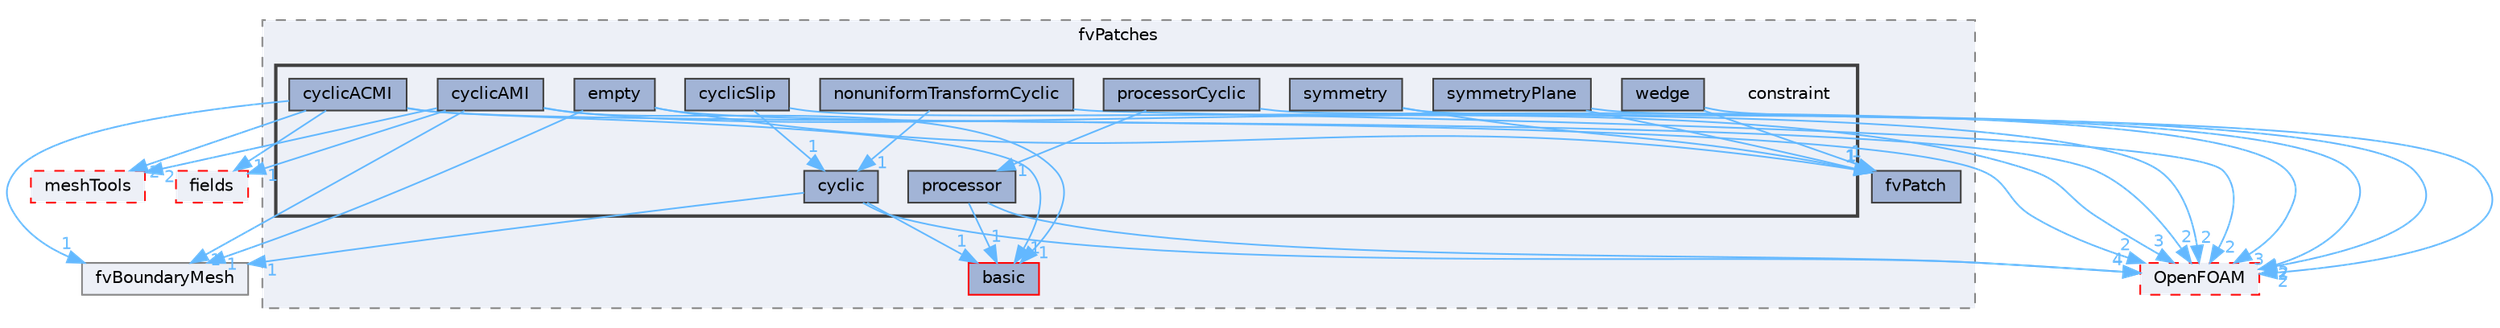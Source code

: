 digraph "src/finiteVolume/fvMesh/fvPatches/constraint"
{
 // LATEX_PDF_SIZE
  bgcolor="transparent";
  edge [fontname=Helvetica,fontsize=10,labelfontname=Helvetica,labelfontsize=10];
  node [fontname=Helvetica,fontsize=10,shape=box,height=0.2,width=0.4];
  compound=true
  subgraph clusterdir_b630ab9569e31ffb9b2cc4747c3085db {
    graph [ bgcolor="#edf0f7", pencolor="grey50", label="fvPatches", fontname=Helvetica,fontsize=10 style="filled,dashed", URL="dir_b630ab9569e31ffb9b2cc4747c3085db.html",tooltip=""]
  dir_dfff1aaafb0557c9fd59e388c1b38ebc [label="basic", fillcolor="#a2b4d6", color="red", style="filled", URL="dir_dfff1aaafb0557c9fd59e388c1b38ebc.html",tooltip=""];
  dir_9aeac362c73ae2f52e334aea3c97600f [label="fvPatch", fillcolor="#a2b4d6", color="grey25", style="filled", URL="dir_9aeac362c73ae2f52e334aea3c97600f.html",tooltip=""];
  subgraph clusterdir_9b55a90ed6410b18bd357d7a8a7e772f {
    graph [ bgcolor="#edf0f7", pencolor="grey25", label="", fontname=Helvetica,fontsize=10 style="filled,bold", URL="dir_9b55a90ed6410b18bd357d7a8a7e772f.html",tooltip=""]
    dir_9b55a90ed6410b18bd357d7a8a7e772f [shape=plaintext, label="constraint"];
  dir_e3681668341888ce697868f3666c6877 [label="cyclic", fillcolor="#a2b4d6", color="grey25", style="filled", URL="dir_e3681668341888ce697868f3666c6877.html",tooltip=""];
  dir_26129b1e3eca3f917821eb24da70d4c2 [label="cyclicACMI", fillcolor="#a2b4d6", color="grey25", style="filled", URL="dir_26129b1e3eca3f917821eb24da70d4c2.html",tooltip=""];
  dir_57ae711fa83cb02e1a4587112b15a7af [label="cyclicAMI", fillcolor="#a2b4d6", color="grey25", style="filled", URL="dir_57ae711fa83cb02e1a4587112b15a7af.html",tooltip=""];
  dir_0b697b4bdbadfb5f2eeec6f1f19c4f98 [label="cyclicSlip", fillcolor="#a2b4d6", color="grey25", style="filled", URL="dir_0b697b4bdbadfb5f2eeec6f1f19c4f98.html",tooltip=""];
  dir_0ad239cfc2d2112a954e7a10e0eca696 [label="empty", fillcolor="#a2b4d6", color="grey25", style="filled", URL="dir_0ad239cfc2d2112a954e7a10e0eca696.html",tooltip=""];
  dir_6de92e144787a303f3b4f1f2f90f6263 [label="nonuniformTransformCyclic", fillcolor="#a2b4d6", color="grey25", style="filled", URL="dir_6de92e144787a303f3b4f1f2f90f6263.html",tooltip=""];
  dir_fd5ae2e627ba43b08000fe6ae2cd2427 [label="processor", fillcolor="#a2b4d6", color="grey25", style="filled", URL="dir_fd5ae2e627ba43b08000fe6ae2cd2427.html",tooltip=""];
  dir_af4255cd0fe5dd598890f0047b8c304f [label="processorCyclic", fillcolor="#a2b4d6", color="grey25", style="filled", URL="dir_af4255cd0fe5dd598890f0047b8c304f.html",tooltip=""];
  dir_42c3a426fc80f57b6983b2591f13a01d [label="symmetry", fillcolor="#a2b4d6", color="grey25", style="filled", URL="dir_42c3a426fc80f57b6983b2591f13a01d.html",tooltip=""];
  dir_db43c65b195e7fd76da08692e6dbadf9 [label="symmetryPlane", fillcolor="#a2b4d6", color="grey25", style="filled", URL="dir_db43c65b195e7fd76da08692e6dbadf9.html",tooltip=""];
  dir_d73e1f534efc0231771275157557e041 [label="wedge", fillcolor="#a2b4d6", color="grey25", style="filled", URL="dir_d73e1f534efc0231771275157557e041.html",tooltip=""];
  }
  }
  dir_c5473ff19b20e6ec4dfe5c310b3778a8 [label="OpenFOAM", fillcolor="#edf0f7", color="red", style="filled,dashed", URL="dir_c5473ff19b20e6ec4dfe5c310b3778a8.html",tooltip=""];
  dir_0eb9bd8db55e645cc7c2ca38de05b9c6 [label="fvBoundaryMesh", fillcolor="#edf0f7", color="grey50", style="filled", URL="dir_0eb9bd8db55e645cc7c2ca38de05b9c6.html",tooltip=""];
  dir_25ab4a83a983f7bb7a38b7f63bb141b7 [label="fields", fillcolor="#edf0f7", color="red", style="filled,dashed", URL="dir_25ab4a83a983f7bb7a38b7f63bb141b7.html",tooltip=""];
  dir_ae30ad0bef50cf391b24c614251bb9fd [label="meshTools", fillcolor="#edf0f7", color="red", style="filled,dashed", URL="dir_ae30ad0bef50cf391b24c614251bb9fd.html",tooltip=""];
  dir_e3681668341888ce697868f3666c6877->dir_0eb9bd8db55e645cc7c2ca38de05b9c6 [headlabel="1", labeldistance=1.5 headhref="dir_000759_001533.html" href="dir_000759_001533.html" color="steelblue1" fontcolor="steelblue1"];
  dir_e3681668341888ce697868f3666c6877->dir_c5473ff19b20e6ec4dfe5c310b3778a8 [headlabel="4", labeldistance=1.5 headhref="dir_000759_002695.html" href="dir_000759_002695.html" color="steelblue1" fontcolor="steelblue1"];
  dir_e3681668341888ce697868f3666c6877->dir_dfff1aaafb0557c9fd59e388c1b38ebc [headlabel="1", labeldistance=1.5 headhref="dir_000759_000210.html" href="dir_000759_000210.html" color="steelblue1" fontcolor="steelblue1"];
  dir_26129b1e3eca3f917821eb24da70d4c2->dir_0eb9bd8db55e645cc7c2ca38de05b9c6 [headlabel="1", labeldistance=1.5 headhref="dir_000765_001533.html" href="dir_000765_001533.html" color="steelblue1" fontcolor="steelblue1"];
  dir_26129b1e3eca3f917821eb24da70d4c2->dir_25ab4a83a983f7bb7a38b7f63bb141b7 [headlabel="1", labeldistance=1.5 headhref="dir_000765_001332.html" href="dir_000765_001332.html" color="steelblue1" fontcolor="steelblue1"];
  dir_26129b1e3eca3f917821eb24da70d4c2->dir_ae30ad0bef50cf391b24c614251bb9fd [headlabel="2", labeldistance=1.5 headhref="dir_000765_002382.html" href="dir_000765_002382.html" color="steelblue1" fontcolor="steelblue1"];
  dir_26129b1e3eca3f917821eb24da70d4c2->dir_c5473ff19b20e6ec4dfe5c310b3778a8 [headlabel="2", labeldistance=1.5 headhref="dir_000765_002695.html" href="dir_000765_002695.html" color="steelblue1" fontcolor="steelblue1"];
  dir_26129b1e3eca3f917821eb24da70d4c2->dir_dfff1aaafb0557c9fd59e388c1b38ebc [headlabel="1", labeldistance=1.5 headhref="dir_000765_000210.html" href="dir_000765_000210.html" color="steelblue1" fontcolor="steelblue1"];
  dir_57ae711fa83cb02e1a4587112b15a7af->dir_0eb9bd8db55e645cc7c2ca38de05b9c6 [headlabel="1", labeldistance=1.5 headhref="dir_000775_001533.html" href="dir_000775_001533.html" color="steelblue1" fontcolor="steelblue1"];
  dir_57ae711fa83cb02e1a4587112b15a7af->dir_25ab4a83a983f7bb7a38b7f63bb141b7 [headlabel="1", labeldistance=1.5 headhref="dir_000775_001332.html" href="dir_000775_001332.html" color="steelblue1" fontcolor="steelblue1"];
  dir_57ae711fa83cb02e1a4587112b15a7af->dir_ae30ad0bef50cf391b24c614251bb9fd [headlabel="2", labeldistance=1.5 headhref="dir_000775_002382.html" href="dir_000775_002382.html" color="steelblue1" fontcolor="steelblue1"];
  dir_57ae711fa83cb02e1a4587112b15a7af->dir_c5473ff19b20e6ec4dfe5c310b3778a8 [headlabel="3", labeldistance=1.5 headhref="dir_000775_002695.html" href="dir_000775_002695.html" color="steelblue1" fontcolor="steelblue1"];
  dir_57ae711fa83cb02e1a4587112b15a7af->dir_dfff1aaafb0557c9fd59e388c1b38ebc [headlabel="1", labeldistance=1.5 headhref="dir_000775_000210.html" href="dir_000775_000210.html" color="steelblue1" fontcolor="steelblue1"];
  dir_0b697b4bdbadfb5f2eeec6f1f19c4f98->dir_c5473ff19b20e6ec4dfe5c310b3778a8 [headlabel="2", labeldistance=1.5 headhref="dir_000791_002695.html" href="dir_000791_002695.html" color="steelblue1" fontcolor="steelblue1"];
  dir_0b697b4bdbadfb5f2eeec6f1f19c4f98->dir_e3681668341888ce697868f3666c6877 [headlabel="1", labeldistance=1.5 headhref="dir_000791_000759.html" href="dir_000791_000759.html" color="steelblue1" fontcolor="steelblue1"];
  dir_0ad239cfc2d2112a954e7a10e0eca696->dir_0eb9bd8db55e645cc7c2ca38de05b9c6 [headlabel="1", labeldistance=1.5 headhref="dir_001134_001533.html" href="dir_001134_001533.html" color="steelblue1" fontcolor="steelblue1"];
  dir_0ad239cfc2d2112a954e7a10e0eca696->dir_9aeac362c73ae2f52e334aea3c97600f [headlabel="1", labeldistance=1.5 headhref="dir_001134_001562.html" href="dir_001134_001562.html" color="steelblue1" fontcolor="steelblue1"];
  dir_0ad239cfc2d2112a954e7a10e0eca696->dir_c5473ff19b20e6ec4dfe5c310b3778a8 [headlabel="2", labeldistance=1.5 headhref="dir_001134_002695.html" href="dir_001134_002695.html" color="steelblue1" fontcolor="steelblue1"];
  dir_6de92e144787a303f3b4f1f2f90f6263->dir_c5473ff19b20e6ec4dfe5c310b3778a8 [headlabel="2", labeldistance=1.5 headhref="dir_002580_002695.html" href="dir_002580_002695.html" color="steelblue1" fontcolor="steelblue1"];
  dir_6de92e144787a303f3b4f1f2f90f6263->dir_e3681668341888ce697868f3666c6877 [headlabel="1", labeldistance=1.5 headhref="dir_002580_000759.html" href="dir_002580_000759.html" color="steelblue1" fontcolor="steelblue1"];
  dir_fd5ae2e627ba43b08000fe6ae2cd2427->dir_c5473ff19b20e6ec4dfe5c310b3778a8 [headlabel="4", labeldistance=1.5 headhref="dir_003081_002695.html" href="dir_003081_002695.html" color="steelblue1" fontcolor="steelblue1"];
  dir_fd5ae2e627ba43b08000fe6ae2cd2427->dir_dfff1aaafb0557c9fd59e388c1b38ebc [headlabel="1", labeldistance=1.5 headhref="dir_003081_000210.html" href="dir_003081_000210.html" color="steelblue1" fontcolor="steelblue1"];
  dir_af4255cd0fe5dd598890f0047b8c304f->dir_c5473ff19b20e6ec4dfe5c310b3778a8 [headlabel="3", labeldistance=1.5 headhref="dir_003087_002695.html" href="dir_003087_002695.html" color="steelblue1" fontcolor="steelblue1"];
  dir_af4255cd0fe5dd598890f0047b8c304f->dir_fd5ae2e627ba43b08000fe6ae2cd2427 [headlabel="1", labeldistance=1.5 headhref="dir_003087_003081.html" href="dir_003087_003081.html" color="steelblue1" fontcolor="steelblue1"];
  dir_42c3a426fc80f57b6983b2591f13a01d->dir_9aeac362c73ae2f52e334aea3c97600f [headlabel="1", labeldistance=1.5 headhref="dir_003920_001562.html" href="dir_003920_001562.html" color="steelblue1" fontcolor="steelblue1"];
  dir_42c3a426fc80f57b6983b2591f13a01d->dir_c5473ff19b20e6ec4dfe5c310b3778a8 [headlabel="2", labeldistance=1.5 headhref="dir_003920_002695.html" href="dir_003920_002695.html" color="steelblue1" fontcolor="steelblue1"];
  dir_db43c65b195e7fd76da08692e6dbadf9->dir_9aeac362c73ae2f52e334aea3c97600f [headlabel="1", labeldistance=1.5 headhref="dir_003926_001562.html" href="dir_003926_001562.html" color="steelblue1" fontcolor="steelblue1"];
  dir_db43c65b195e7fd76da08692e6dbadf9->dir_c5473ff19b20e6ec4dfe5c310b3778a8 [headlabel="2", labeldistance=1.5 headhref="dir_003926_002695.html" href="dir_003926_002695.html" color="steelblue1" fontcolor="steelblue1"];
  dir_d73e1f534efc0231771275157557e041->dir_9aeac362c73ae2f52e334aea3c97600f [headlabel="1", labeldistance=1.5 headhref="dir_004393_001562.html" href="dir_004393_001562.html" color="steelblue1" fontcolor="steelblue1"];
  dir_d73e1f534efc0231771275157557e041->dir_c5473ff19b20e6ec4dfe5c310b3778a8 [headlabel="2", labeldistance=1.5 headhref="dir_004393_002695.html" href="dir_004393_002695.html" color="steelblue1" fontcolor="steelblue1"];
}

